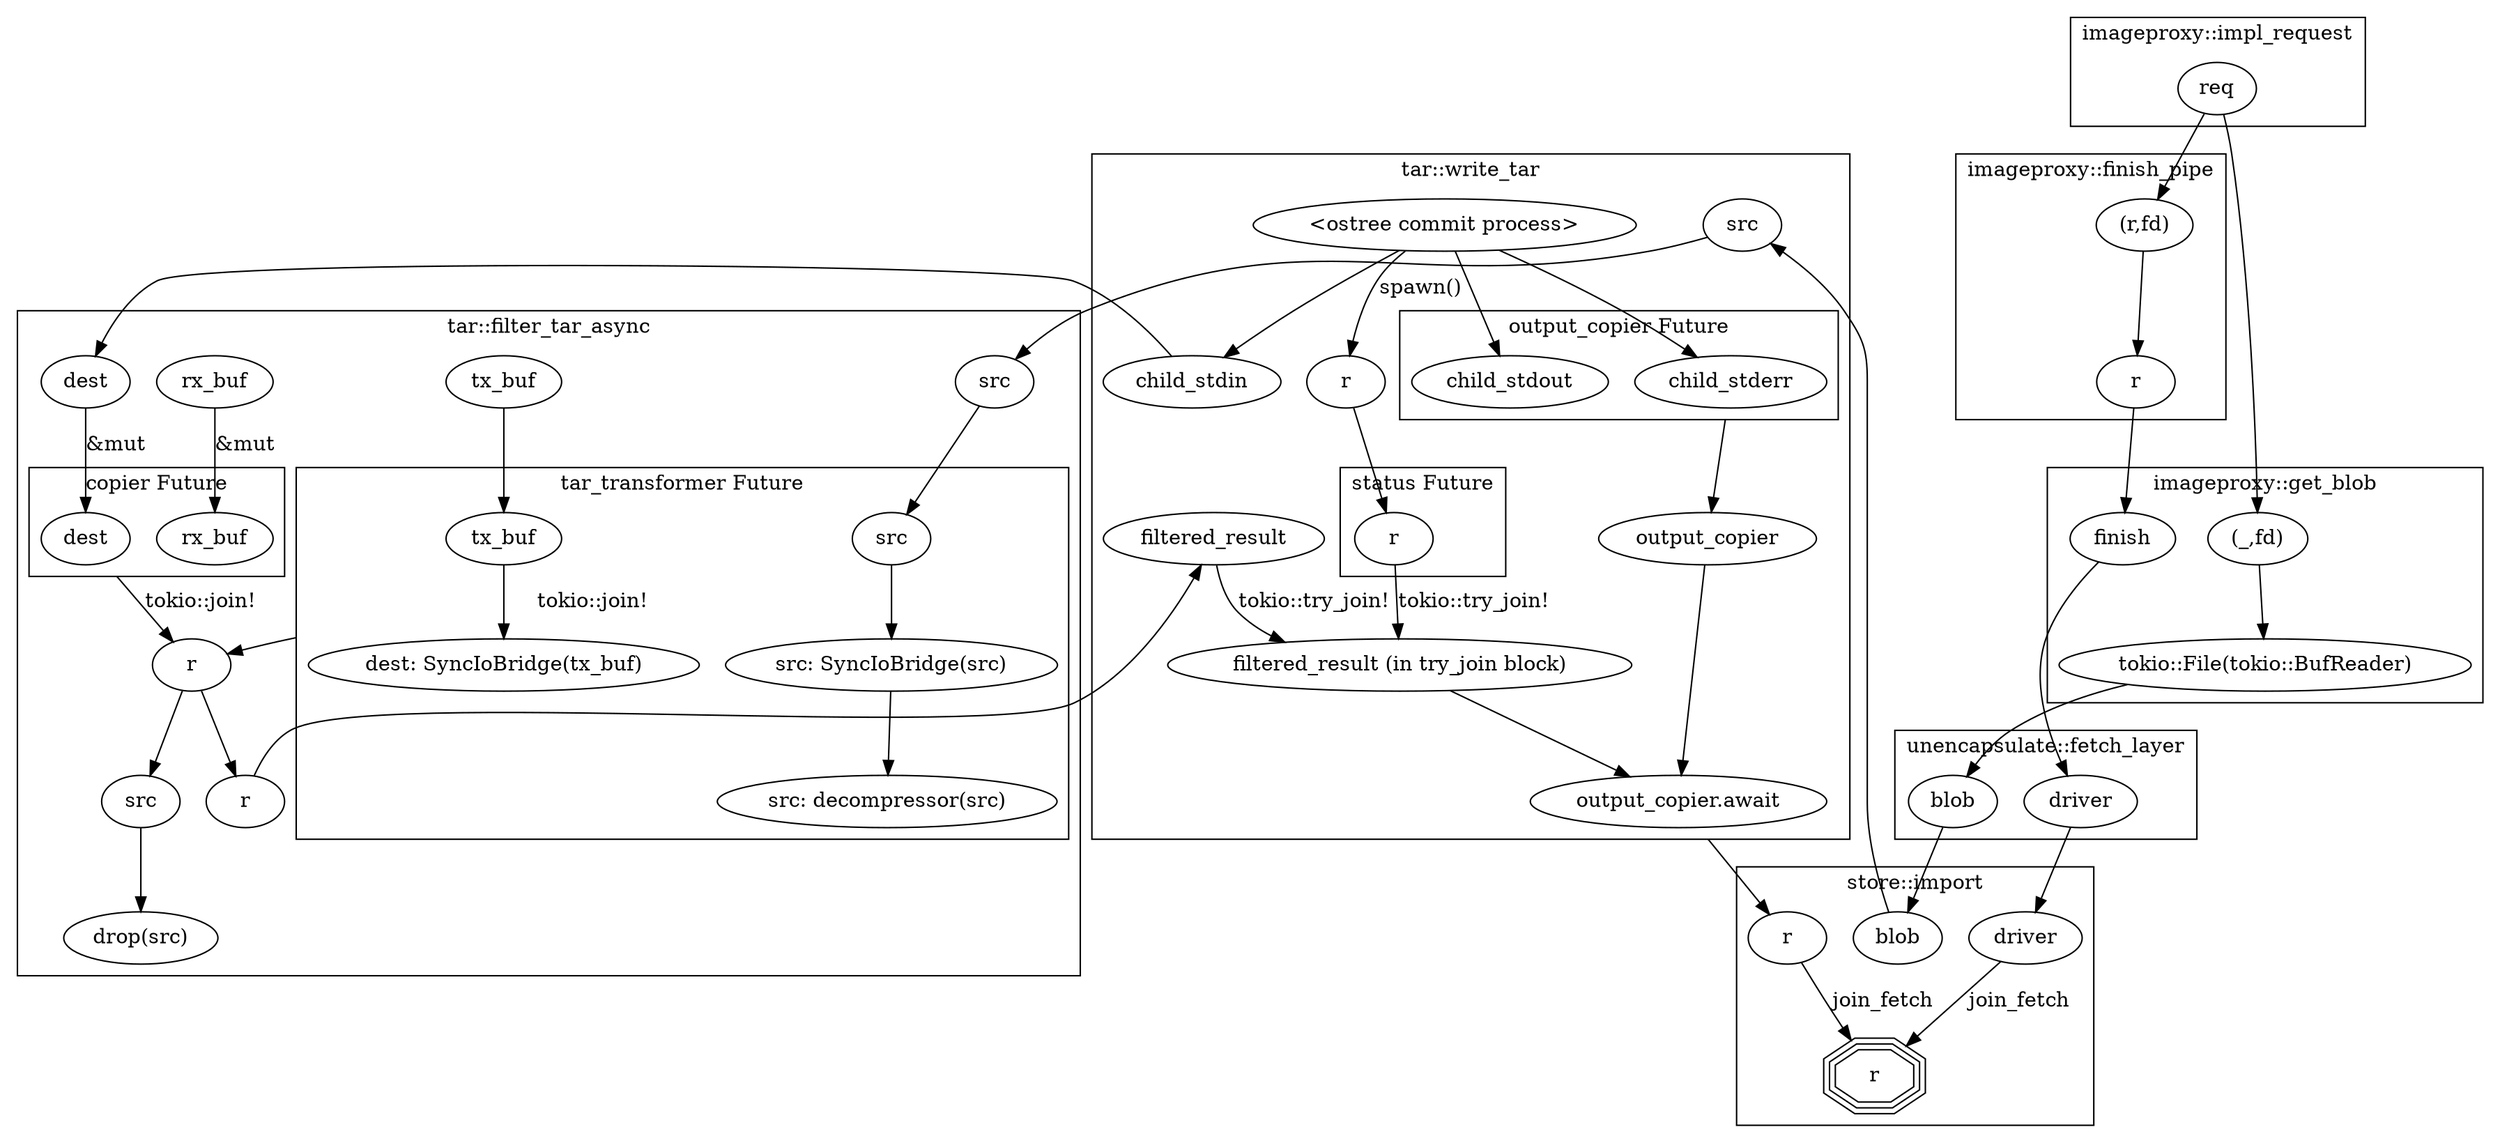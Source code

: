 digraph {
	compound=true;

	subgraph cluster_import {
		 label="store::import";
		 import_blob[label="blob"];
		 import_driver[label="driver"];
		 import_r[label="r"];
		 import_r2[label="r",shape="tripleoctagon"];
		 import_r -> import_r2[label="join_fetch"];
		 import_driver -> import_r2[label="join_fetch"];
	}


	subgraph cluster_fetch_layer {
		 label="unencapsulate::fetch_layer";
		 fetch_layer_blob[label="blob"];
		 fetch_layer_driver[label="driver"];
		 fetch_layer_blob -> import_blob;
		 fetch_layer_driver -> import_driver;
	}

	subgraph cluster_get_blob {
		 label="imageproxy::get_blob";
		 get_blob_fd[label="(_,fd)"];
		 get_blob_fd2[label="tokio::File(tokio::BufReader)"];
		 get_blob_finish[label="finish"];
		 get_blob_fd2 -> fetch_layer_blob;
		 get_blob_finish -> fetch_layer_driver;
		 get_blob_fd -> get_blob_fd2;
	}

	subgraph cluster_impl_request {
		 label="imageproxy::impl_request";
		 request_req[label="req"];
		 request_req -> get_blob_fd;
	}

	subgraph cluster_finish_pipe {
		 label="imageproxy::finish_pipe";
		 finish_pipe_r_fd[label="(r,fd)"];
		 finish_pipe_r[label="r"];
		 request_req -> finish_pipe_r_fd;
		 finish_pipe_r_fd -> finish_pipe_r;
		 finish_pipe_r -> get_blob_finish;
	}

	subgraph cluster_write_tar {
		 label="tar::write_tar";
		 write_tar_src[label="src"];
		 write_tar_filtered_result[label="filtered_result"];
		 write_tar_output_copier[label="output_copier"];
		 import_blob -> write_tar_src;
		 write_tar_ostree_commit_process[label="<ostree commit process>"];
		 write_tar_child_stdin[label="child_stdin"];
		 write_tar_ostree_commit_process -> write_tar_child_stdin;

		 subgraph cluster_write_tar_status_future {
			  label="status Future";
			  write_tar_status_future_r[label="r"];
		 }

		 write_tar_r[label="r"];
		 write_tar_ostree_commit_process -> write_tar_r[label="spawn()"];
		 write_tar_r -> write_tar_status_future_r;

		 subgraph cluster_write_tar_output_copier_future {
			  label="output_copier Future";
			  write_tar_output_copier_future_child_stdout[label="child_stdout"];
			  write_tar_output_copier_future_child_stderr[label="child_stderr"];
		 }

		 write_tar_ostree_commit_process -> write_tar_output_copier_future_child_stdout;
		 write_tar_ostree_commit_process -> write_tar_output_copier_future_child_stderr;


		write_tar_filtered_result2[label="filtered_result (in try_join block)"];

		write_tar_status_future_r -> write_tar_filtered_result2[label="tokio::try_join!"];
		write_tar_filtered_result -> write_tar_filtered_result2[label="tokio::try_join!"];

		write_tar_output_copier_await[label="output_copier.await"];
		write_tar_filtered_result2 -> write_tar_output_copier_await;
		write_tar_output_copier -> write_tar_output_copier_await;

		write_tar_output_copier_future_child_stderr -> write_tar_output_copier[ltail=cluster_write_tar_output_copier_future];
	}

	subgraph cluster_filter_tar_async {
		 label="tar::filter_tar_async";

		 subgraph cluster_tar_transformer {
			  label="tar_transformer Future";
			  tar_transformer_src[label="src"];

			  tar_transformer_src2[label="src: SyncIoBridge(src)"];
			  tar_transformer_src -> tar_transformer_src2;
			  tar_transformer_src3[label="src: decompressor(src)"];
			  tar_transformer_src2 -> tar_transformer_src3;
			  tar_transformer_tx_buf[label="tx_buf"];
			  tar_transformer_dest[label="dest: SyncIoBridge(tx_buf)"];
			  tar_transformer_tx_buf -> tar_transformer_dest;
		}

		subgraph cluster_filter_tar_async_copier_future {
			 label="copier Future";
			 filter_tar_async_copier_future_rx_buf[label="rx_buf"];
			 filter_tar_async_copier_future_dest[label="dest"];
		}

		filter_tar_async_src[label="src"];
		filter_tar_async_dest[label="dest"];
		write_tar_src -> filter_tar_async_src;
		filter_tar_async_tx_buf[label="tx_buf"];
		filter_tar_async_rx_buf[label="rx_buf"];
		write_tar_child_stdin -> filter_tar_async_dest;
		filter_tar_async_src -> tar_transformer_src;
		filter_tar_async_tx_buf -> tar_transformer_tx_buf;
		filter_tar_async_rx_buf -> filter_tar_async_copier_future_rx_buf[label="&mut"];
		filter_tar_async_dest -> filter_tar_async_copier_future_dest[label="&mut"];
		filter_tar_async_r[label="r"];
		tar_transformer_src -> filter_tar_async_r[label="tokio::join!", ltail=cluster_tar_transformer];
		filter_tar_async_copier_future_dest -> filter_tar_async_r[label="tokio::join!", ltail=cluster_filter_tar_async_copier_future];
		filter_tar_async_r2[label="r"];
		filter_tar_async_src2[label="src"];

		filter_tar_async_r -> filter_tar_async_r2;
		filter_tar_async_r -> filter_tar_async_src2;

		filter_tar_async_r2 -> write_tar_filtered_result;

		filter_tar_async_drop_src[label="drop(src)"];
		filter_tar_async_src2 -> filter_tar_async_drop_src;

	}

	write_tar_output_copier_await -> import_r[ltail=cluster_write_tar];

}
